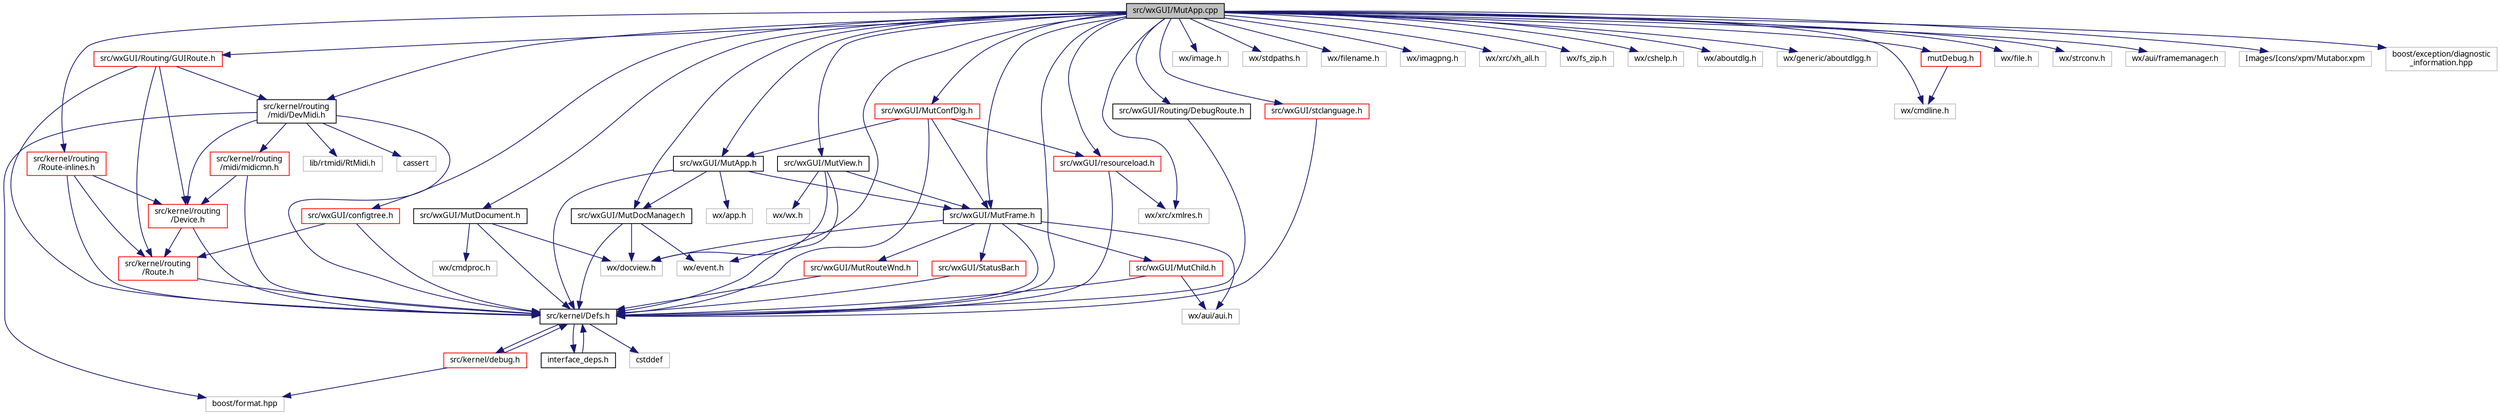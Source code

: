 digraph "src/wxGUI/MutApp.cpp"
{
  edge [fontname="Sans",fontsize="10",labelfontname="Sans",labelfontsize="10"];
  node [fontname="Sans",fontsize="10",shape=record];
  Node0 [label="src/wxGUI/MutApp.cpp",height=0.2,width=0.4,color="black", fillcolor="grey75", style="filled", fontcolor="black"];
  Node0 -> Node1 [color="midnightblue",fontsize="10",style="solid",fontname="Sans"];
  Node1 [label="src/kernel/Defs.h",height=0.2,width=0.4,color="black", fillcolor="white", style="filled",URL="$d1/d73/Defs_8h.html",tooltip="Common definitions. "];
  Node1 -> Node2 [color="midnightblue",fontsize="10",style="solid",fontname="Sans"];
  Node2 [label="interface_deps.h",height=0.2,width=0.4,color="black", fillcolor="white", style="filled",URL="$de/ddd/interface__deps_8h.html"];
  Node2 -> Node1 [color="midnightblue",fontsize="10",style="solid",fontname="Sans"];
  Node1 -> Node3 [color="midnightblue",fontsize="10",style="solid",fontname="Sans"];
  Node3 [label="cstddef",height=0.2,width=0.4,color="grey75", fillcolor="white", style="filled"];
  Node1 -> Node4 [color="midnightblue",fontsize="10",style="solid",fontname="Sans"];
  Node4 [label="src/kernel/debug.h",height=0.2,width=0.4,color="red", fillcolor="white", style="filled",URL="$db/d16/debug_8h.html"];
  Node4 -> Node1 [color="midnightblue",fontsize="10",style="solid",fontname="Sans"];
  Node4 -> Node8 [color="midnightblue",fontsize="10",style="solid",fontname="Sans"];
  Node8 [label="boost/format.hpp",height=0.2,width=0.4,color="grey75", fillcolor="white", style="filled"];
  Node0 -> Node11 [color="midnightblue",fontsize="10",style="solid",fontname="Sans"];
  Node11 [label="wx/image.h",height=0.2,width=0.4,color="grey75", fillcolor="white", style="filled"];
  Node0 -> Node12 [color="midnightblue",fontsize="10",style="solid",fontname="Sans"];
  Node12 [label="wx/stdpaths.h",height=0.2,width=0.4,color="grey75", fillcolor="white", style="filled"];
  Node0 -> Node13 [color="midnightblue",fontsize="10",style="solid",fontname="Sans"];
  Node13 [label="wx/filename.h",height=0.2,width=0.4,color="grey75", fillcolor="white", style="filled"];
  Node0 -> Node14 [color="midnightblue",fontsize="10",style="solid",fontname="Sans"];
  Node14 [label="wx/imagpng.h",height=0.2,width=0.4,color="grey75", fillcolor="white", style="filled"];
  Node0 -> Node15 [color="midnightblue",fontsize="10",style="solid",fontname="Sans"];
  Node15 [label="wx/xrc/xmlres.h",height=0.2,width=0.4,color="grey75", fillcolor="white", style="filled"];
  Node0 -> Node16 [color="midnightblue",fontsize="10",style="solid",fontname="Sans"];
  Node16 [label="wx/xrc/xh_all.h",height=0.2,width=0.4,color="grey75", fillcolor="white", style="filled"];
  Node0 -> Node17 [color="midnightblue",fontsize="10",style="solid",fontname="Sans"];
  Node17 [label="wx/fs_zip.h",height=0.2,width=0.4,color="grey75", fillcolor="white", style="filled"];
  Node0 -> Node18 [color="midnightblue",fontsize="10",style="solid",fontname="Sans"];
  Node18 [label="wx/cshelp.h",height=0.2,width=0.4,color="grey75", fillcolor="white", style="filled"];
  Node0 -> Node19 [color="midnightblue",fontsize="10",style="solid",fontname="Sans"];
  Node19 [label="wx/aboutdlg.h",height=0.2,width=0.4,color="grey75", fillcolor="white", style="filled"];
  Node0 -> Node20 [color="midnightblue",fontsize="10",style="solid",fontname="Sans"];
  Node20 [label="wx/generic/aboutdlgg.h",height=0.2,width=0.4,color="grey75", fillcolor="white", style="filled"];
  Node0 -> Node21 [color="midnightblue",fontsize="10",style="solid",fontname="Sans"];
  Node21 [label="wx/cmdline.h",height=0.2,width=0.4,color="grey75", fillcolor="white", style="filled"];
  Node0 -> Node22 [color="midnightblue",fontsize="10",style="solid",fontname="Sans"];
  Node22 [label="wx/file.h",height=0.2,width=0.4,color="grey75", fillcolor="white", style="filled"];
  Node0 -> Node23 [color="midnightblue",fontsize="10",style="solid",fontname="Sans"];
  Node23 [label="wx/event.h",height=0.2,width=0.4,color="grey75", fillcolor="white", style="filled"];
  Node0 -> Node24 [color="midnightblue",fontsize="10",style="solid",fontname="Sans"];
  Node24 [label="wx/strconv.h",height=0.2,width=0.4,color="grey75", fillcolor="white", style="filled"];
  Node0 -> Node25 [color="midnightblue",fontsize="10",style="solid",fontname="Sans"];
  Node25 [label="wx/aui/framemanager.h",height=0.2,width=0.4,color="grey75", fillcolor="white", style="filled"];
  Node0 -> Node26 [color="midnightblue",fontsize="10",style="solid",fontname="Sans"];
  Node26 [label="Images/Icons/xpm/Mutabor.xpm",height=0.2,width=0.4,color="grey75", fillcolor="white", style="filled"];
  Node0 -> Node27 [color="midnightblue",fontsize="10",style="solid",fontname="Sans"];
  Node27 [label="boost/exception/diagnostic\l_information.hpp",height=0.2,width=0.4,color="grey75", fillcolor="white", style="filled"];
  Node0 -> Node28 [color="midnightblue",fontsize="10",style="solid",fontname="Sans"];
  Node28 [label="src/wxGUI/MutApp.h",height=0.2,width=0.4,color="black", fillcolor="white", style="filled",URL="$db/dc1/MutApp_8h.html"];
  Node28 -> Node1 [color="midnightblue",fontsize="10",style="solid",fontname="Sans"];
  Node28 -> Node29 [color="midnightblue",fontsize="10",style="solid",fontname="Sans"];
  Node29 [label="src/wxGUI/MutFrame.h",height=0.2,width=0.4,color="black", fillcolor="white", style="filled",URL="$dd/db5/MutFrame_8h.html"];
  Node29 -> Node1 [color="midnightblue",fontsize="10",style="solid",fontname="Sans"];
  Node29 -> Node30 [color="midnightblue",fontsize="10",style="solid",fontname="Sans"];
  Node30 [label="src/wxGUI/MutChild.h",height=0.2,width=0.4,color="red", fillcolor="white", style="filled",URL="$d2/df9/MutChild_8h.html",tooltip="Mutabor Mutabor Child Frame management. "];
  Node30 -> Node1 [color="midnightblue",fontsize="10",style="solid",fontname="Sans"];
  Node30 -> Node84 [color="midnightblue",fontsize="10",style="solid",fontname="Sans"];
  Node84 [label="wx/aui/aui.h",height=0.2,width=0.4,color="grey75", fillcolor="white", style="filled"];
  Node29 -> Node85 [color="midnightblue",fontsize="10",style="solid",fontname="Sans"];
  Node85 [label="src/wxGUI/MutRouteWnd.h",height=0.2,width=0.4,color="red", fillcolor="white", style="filled",URL="$d3/dd7/MutRouteWnd_8h.html"];
  Node85 -> Node1 [color="midnightblue",fontsize="10",style="solid",fontname="Sans"];
  Node29 -> Node131 [color="midnightblue",fontsize="10",style="solid",fontname="Sans"];
  Node131 [label="src/wxGUI/StatusBar.h",height=0.2,width=0.4,color="red", fillcolor="white", style="filled",URL="$d9/d6e/StatusBar_8h.html"];
  Node131 -> Node1 [color="midnightblue",fontsize="10",style="solid",fontname="Sans"];
  Node29 -> Node84 [color="midnightblue",fontsize="10",style="solid",fontname="Sans"];
  Node29 -> Node119 [color="midnightblue",fontsize="10",style="solid",fontname="Sans"];
  Node119 [label="wx/docview.h",height=0.2,width=0.4,color="grey75", fillcolor="white", style="filled"];
  Node28 -> Node137 [color="midnightblue",fontsize="10",style="solid",fontname="Sans"];
  Node137 [label="src/wxGUI/MutDocManager.h",height=0.2,width=0.4,color="black", fillcolor="white", style="filled",URL="$df/d7f/MutDocManager_8h.html"];
  Node137 -> Node1 [color="midnightblue",fontsize="10",style="solid",fontname="Sans"];
  Node137 -> Node119 [color="midnightblue",fontsize="10",style="solid",fontname="Sans"];
  Node137 -> Node23 [color="midnightblue",fontsize="10",style="solid",fontname="Sans"];
  Node28 -> Node138 [color="midnightblue",fontsize="10",style="solid",fontname="Sans"];
  Node138 [label="wx/app.h",height=0.2,width=0.4,color="grey75", fillcolor="white", style="filled"];
  Node0 -> Node29 [color="midnightblue",fontsize="10",style="solid",fontname="Sans"];
  Node0 -> Node139 [color="midnightblue",fontsize="10",style="solid",fontname="Sans"];
  Node139 [label="src/wxGUI/MutDocument.h",height=0.2,width=0.4,color="black", fillcolor="white", style="filled",URL="$db/d00/MutDocument_8h.html"];
  Node139 -> Node1 [color="midnightblue",fontsize="10",style="solid",fontname="Sans"];
  Node139 -> Node119 [color="midnightblue",fontsize="10",style="solid",fontname="Sans"];
  Node139 -> Node140 [color="midnightblue",fontsize="10",style="solid",fontname="Sans"];
  Node140 [label="wx/cmdproc.h",height=0.2,width=0.4,color="grey75", fillcolor="white", style="filled"];
  Node0 -> Node141 [color="midnightblue",fontsize="10",style="solid",fontname="Sans"];
  Node141 [label="src/wxGUI/MutView.h",height=0.2,width=0.4,color="black", fillcolor="white", style="filled",URL="$d0/d9e/MutView_8h.html"];
  Node141 -> Node1 [color="midnightblue",fontsize="10",style="solid",fontname="Sans"];
  Node141 -> Node29 [color="midnightblue",fontsize="10",style="solid",fontname="Sans"];
  Node141 -> Node142 [color="midnightblue",fontsize="10",style="solid",fontname="Sans"];
  Node142 [label="wx/wx.h",height=0.2,width=0.4,color="grey75", fillcolor="white", style="filled"];
  Node141 -> Node119 [color="midnightblue",fontsize="10",style="solid",fontname="Sans"];
  Node0 -> Node98 [color="midnightblue",fontsize="10",style="solid",fontname="Sans"];
  Node98 [label="src/kernel/routing\l/midi/DevMidi.h",height=0.2,width=0.4,color="black", fillcolor="white", style="filled",URL="$d4/da2/DevMidi_8h.html",tooltip="Classes for midi port. "];
  Node98 -> Node1 [color="midnightblue",fontsize="10",style="solid",fontname="Sans"];
  Node98 -> Node99 [color="midnightblue",fontsize="10",style="solid",fontname="Sans"];
  Node99 [label="src/kernel/routing\l/midi/midicmn.h",height=0.2,width=0.4,color="red", fillcolor="white", style="filled",URL="$de/d21/midicmn_8h.html"];
  Node99 -> Node1 [color="midnightblue",fontsize="10",style="solid",fontname="Sans"];
  Node99 -> Node57 [color="midnightblue",fontsize="10",style="solid",fontname="Sans"];
  Node57 [label="src/kernel/routing\l/Device.h",height=0.2,width=0.4,color="red", fillcolor="white", style="filled",URL="$de/d05/Device_8h.html",tooltip="Routing. "];
  Node57 -> Node1 [color="midnightblue",fontsize="10",style="solid",fontname="Sans"];
  Node57 -> Node50 [color="midnightblue",fontsize="10",style="solid",fontname="Sans"];
  Node50 [label="src/kernel/routing\l/Route.h",height=0.2,width=0.4,color="red", fillcolor="white", style="filled",URL="$d1/d65/Route_8h.html",tooltip="Routing. "];
  Node50 -> Node1 [color="midnightblue",fontsize="10",style="solid",fontname="Sans"];
  Node98 -> Node57 [color="midnightblue",fontsize="10",style="solid",fontname="Sans"];
  Node98 -> Node101 [color="midnightblue",fontsize="10",style="solid",fontname="Sans"];
  Node101 [label="cassert",height=0.2,width=0.4,color="grey75", fillcolor="white", style="filled"];
  Node98 -> Node8 [color="midnightblue",fontsize="10",style="solid",fontname="Sans"];
  Node98 -> Node102 [color="midnightblue",fontsize="10",style="solid",fontname="Sans"];
  Node102 [label="lib/rtmidi/RtMidi.h",height=0.2,width=0.4,color="grey75", fillcolor="white", style="filled"];
  Node0 -> Node143 [color="midnightblue",fontsize="10",style="solid",fontname="Sans"];
  Node143 [label="src/kernel/routing\l/Route-inlines.h",height=0.2,width=0.4,color="red", fillcolor="white", style="filled",URL="$d2/d2c/Route-inlines_8h.html"];
  Node143 -> Node1 [color="midnightblue",fontsize="10",style="solid",fontname="Sans"];
  Node143 -> Node50 [color="midnightblue",fontsize="10",style="solid",fontname="Sans"];
  Node143 -> Node57 [color="midnightblue",fontsize="10",style="solid",fontname="Sans"];
  Node0 -> Node144 [color="midnightblue",fontsize="10",style="solid",fontname="Sans"];
  Node144 [label="src/wxGUI/MutConfDlg.h",height=0.2,width=0.4,color="red", fillcolor="white", style="filled",URL="$d9/d8f/MutConfDlg_8h.html"];
  Node144 -> Node1 [color="midnightblue",fontsize="10",style="solid",fontname="Sans"];
  Node144 -> Node145 [color="midnightblue",fontsize="10",style="solid",fontname="Sans"];
  Node145 [label="src/wxGUI/resourceload.h",height=0.2,width=0.4,color="red", fillcolor="white", style="filled",URL="$d3/daf/resourceload_8h.html"];
  Node145 -> Node1 [color="midnightblue",fontsize="10",style="solid",fontname="Sans"];
  Node145 -> Node15 [color="midnightblue",fontsize="10",style="solid",fontname="Sans"];
  Node144 -> Node29 [color="midnightblue",fontsize="10",style="solid",fontname="Sans"];
  Node144 -> Node28 [color="midnightblue",fontsize="10",style="solid",fontname="Sans"];
  Node0 -> Node145 [color="midnightblue",fontsize="10",style="solid",fontname="Sans"];
  Node0 -> Node116 [color="midnightblue",fontsize="10",style="solid",fontname="Sans"];
  Node116 [label="src/wxGUI/stclanguage.h",height=0.2,width=0.4,color="red", fillcolor="white", style="filled",URL="$d1/de5/stclanguage_8h.html"];
  Node116 -> Node1 [color="midnightblue",fontsize="10",style="solid",fontname="Sans"];
  Node0 -> Node137 [color="midnightblue",fontsize="10",style="solid",fontname="Sans"];
  Node0 -> Node97 [color="midnightblue",fontsize="10",style="solid",fontname="Sans"];
  Node97 [label="src/wxGUI/Routing/GUIRoute.h",height=0.2,width=0.4,color="red", fillcolor="white", style="filled",URL="$d6/dfa/GUIRoute_8h.html"];
  Node97 -> Node1 [color="midnightblue",fontsize="10",style="solid",fontname="Sans"];
  Node97 -> Node57 [color="midnightblue",fontsize="10",style="solid",fontname="Sans"];
  Node97 -> Node98 [color="midnightblue",fontsize="10",style="solid",fontname="Sans"];
  Node97 -> Node50 [color="midnightblue",fontsize="10",style="solid",fontname="Sans"];
  Node0 -> Node159 [color="midnightblue",fontsize="10",style="solid",fontname="Sans"];
  Node159 [label="src/wxGUI/configtree.h",height=0.2,width=0.4,color="red", fillcolor="white", style="filled",URL="$d5/d6b/configtree_8h.html"];
  Node159 -> Node1 [color="midnightblue",fontsize="10",style="solid",fontname="Sans"];
  Node159 -> Node50 [color="midnightblue",fontsize="10",style="solid",fontname="Sans"];
  Node0 -> Node162 [color="midnightblue",fontsize="10",style="solid",fontname="Sans"];
  Node162 [label="src/wxGUI/Routing/DebugRoute.h",height=0.2,width=0.4,color="black", fillcolor="white", style="filled",URL="$d5/d31/DebugRoute_8h.html"];
  Node162 -> Node1 [color="midnightblue",fontsize="10",style="solid",fontname="Sans"];
  Node0 -> Node38 [color="midnightblue",fontsize="10",style="solid",fontname="Sans"];
  Node38 [label="mutDebug.h",height=0.2,width=0.4,color="red", fillcolor="white", style="filled",URL="$de/de1/mutDebug_8h.html",tooltip="Main debugging functions. "];
  Node38 -> Node21 [color="midnightblue",fontsize="10",style="solid",fontname="Sans"];
}

